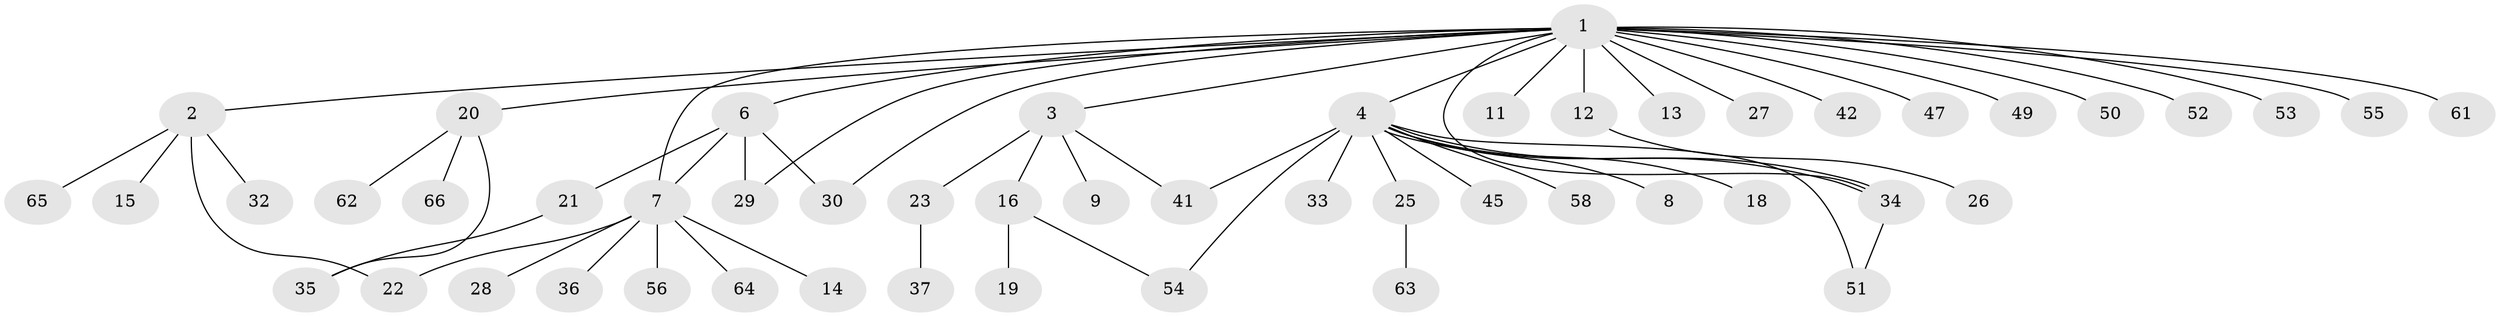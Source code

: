 // Generated by graph-tools (version 1.1) at 2025/51/02/27/25 19:51:58]
// undirected, 51 vertices, 60 edges
graph export_dot {
graph [start="1"]
  node [color=gray90,style=filled];
  1 [super="+44"];
  2 [super="+10"];
  3 [super="+38"];
  4 [super="+5"];
  6 [super="+24"];
  7 [super="+40"];
  8 [super="+46"];
  9;
  11;
  12 [super="+31"];
  13;
  14;
  15;
  16 [super="+17"];
  18;
  19;
  20 [super="+43"];
  21;
  22;
  23 [super="+60"];
  25;
  26;
  27;
  28;
  29;
  30 [super="+39"];
  32;
  33;
  34 [super="+59"];
  35;
  36;
  37;
  41 [super="+48"];
  42;
  45;
  47;
  49;
  50;
  51 [super="+57"];
  52;
  53;
  54;
  55;
  56;
  58;
  61;
  62;
  63;
  64;
  65;
  66;
  1 -- 2;
  1 -- 3;
  1 -- 4;
  1 -- 6;
  1 -- 11;
  1 -- 12 [weight=2];
  1 -- 13;
  1 -- 20;
  1 -- 27;
  1 -- 29;
  1 -- 30;
  1 -- 42;
  1 -- 47;
  1 -- 49;
  1 -- 50;
  1 -- 52;
  1 -- 53;
  1 -- 55;
  1 -- 61;
  1 -- 7;
  1 -- 34;
  2 -- 15;
  2 -- 22;
  2 -- 32;
  2 -- 65;
  3 -- 9;
  3 -- 16;
  3 -- 23 [weight=2];
  3 -- 41;
  4 -- 18;
  4 -- 33;
  4 -- 34;
  4 -- 34;
  4 -- 45;
  4 -- 51;
  4 -- 58;
  4 -- 8;
  4 -- 25;
  4 -- 54;
  4 -- 41;
  6 -- 7;
  6 -- 21;
  6 -- 29;
  6 -- 30;
  7 -- 14;
  7 -- 22;
  7 -- 28;
  7 -- 36;
  7 -- 56;
  7 -- 64;
  12 -- 26;
  16 -- 19;
  16 -- 54;
  20 -- 35;
  20 -- 66;
  20 -- 62;
  21 -- 35;
  23 -- 37;
  25 -- 63;
  34 -- 51;
}
